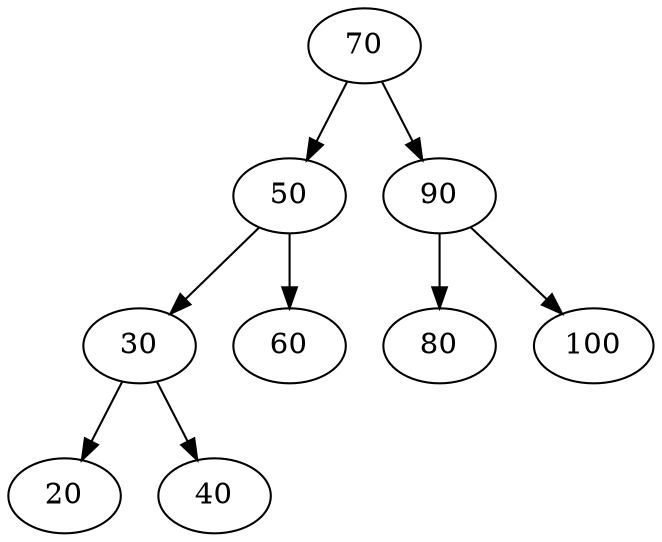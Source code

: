 digraph {
	70
	70 -> 50
	50
	50 -> 30
	30
	30 -> 20
	20
	30 -> 40
	40
	50 -> 60
	60
	70 -> 90
	90
	90 -> 80
	80
	90 -> 100
	100
}
